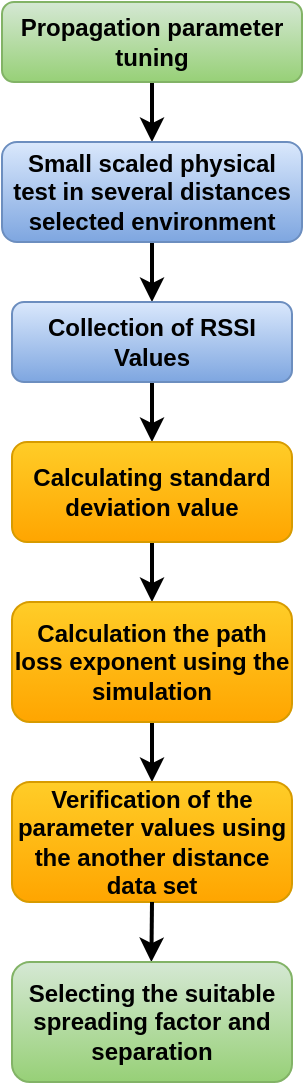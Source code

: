 <mxfile version="24.2.7" type="github">
  <diagram name="Page-1" id="I-vROl8wck2bUYbO3nWg">
    <mxGraphModel dx="1304" dy="678" grid="1" gridSize="10" guides="1" tooltips="1" connect="1" arrows="1" fold="1" page="1" pageScale="1" pageWidth="827" pageHeight="1169" math="0" shadow="0">
      <root>
        <mxCell id="0" />
        <mxCell id="1" parent="0" />
        <mxCell id="OrBZHFKTNhssRqAJwUsz-5" style="edgeStyle=orthogonalEdgeStyle;rounded=0;orthogonalLoop=1;jettySize=auto;html=1;exitX=0.5;exitY=1;exitDx=0;exitDy=0;entryX=0.5;entryY=0;entryDx=0;entryDy=0;strokeWidth=2;" edge="1" parent="1" source="OrBZHFKTNhssRqAJwUsz-1" target="OrBZHFKTNhssRqAJwUsz-3">
          <mxGeometry relative="1" as="geometry" />
        </mxCell>
        <mxCell id="OrBZHFKTNhssRqAJwUsz-1" value="&lt;b&gt;Propagation parameter tuning&lt;/b&gt;" style="rounded=1;whiteSpace=wrap;html=1;fillColor=#d5e8d4;gradientColor=#97d077;strokeColor=#82b366;" vertex="1" parent="1">
          <mxGeometry x="345" y="40" width="150" height="40" as="geometry" />
        </mxCell>
        <mxCell id="OrBZHFKTNhssRqAJwUsz-6" style="edgeStyle=orthogonalEdgeStyle;rounded=0;orthogonalLoop=1;jettySize=auto;html=1;exitX=0.5;exitY=1;exitDx=0;exitDy=0;strokeWidth=2;" edge="1" parent="1" source="OrBZHFKTNhssRqAJwUsz-3" target="OrBZHFKTNhssRqAJwUsz-4">
          <mxGeometry relative="1" as="geometry" />
        </mxCell>
        <mxCell id="OrBZHFKTNhssRqAJwUsz-3" value="&lt;b&gt;Small scaled physical test in several distances selected environment&lt;/b&gt;" style="rounded=1;whiteSpace=wrap;html=1;fillColor=#dae8fc;gradientColor=#7ea6e0;strokeColor=#6c8ebf;" vertex="1" parent="1">
          <mxGeometry x="345" y="110" width="150" height="50" as="geometry" />
        </mxCell>
        <mxCell id="OrBZHFKTNhssRqAJwUsz-9" style="edgeStyle=orthogonalEdgeStyle;rounded=0;orthogonalLoop=1;jettySize=auto;html=1;exitX=0.5;exitY=1;exitDx=0;exitDy=0;entryX=0.5;entryY=0;entryDx=0;entryDy=0;strokeWidth=2;" edge="1" parent="1" source="OrBZHFKTNhssRqAJwUsz-4" target="OrBZHFKTNhssRqAJwUsz-8">
          <mxGeometry relative="1" as="geometry" />
        </mxCell>
        <mxCell id="OrBZHFKTNhssRqAJwUsz-4" value="&lt;b&gt;Collection of RSSI Values&lt;/b&gt;" style="rounded=1;whiteSpace=wrap;html=1;fillColor=#dae8fc;gradientColor=#7ea6e0;strokeColor=#6c8ebf;" vertex="1" parent="1">
          <mxGeometry x="350" y="190" width="140" height="40" as="geometry" />
        </mxCell>
        <mxCell id="OrBZHFKTNhssRqAJwUsz-13" style="edgeStyle=orthogonalEdgeStyle;rounded=0;orthogonalLoop=1;jettySize=auto;html=1;exitX=0.5;exitY=1;exitDx=0;exitDy=0;entryX=0.5;entryY=0;entryDx=0;entryDy=0;strokeWidth=2;" edge="1" parent="1" source="OrBZHFKTNhssRqAJwUsz-8" target="OrBZHFKTNhssRqAJwUsz-12">
          <mxGeometry relative="1" as="geometry" />
        </mxCell>
        <mxCell id="OrBZHFKTNhssRqAJwUsz-8" value="&lt;b&gt;Calculating standard deviation value&lt;/b&gt;" style="rounded=1;whiteSpace=wrap;html=1;fillColor=#ffcd28;gradientColor=#ffa500;strokeColor=#d79b00;" vertex="1" parent="1">
          <mxGeometry x="350" y="260" width="140" height="50" as="geometry" />
        </mxCell>
        <mxCell id="OrBZHFKTNhssRqAJwUsz-15" style="edgeStyle=orthogonalEdgeStyle;rounded=0;orthogonalLoop=1;jettySize=auto;html=1;exitX=0.5;exitY=1;exitDx=0;exitDy=0;entryX=0.5;entryY=0;entryDx=0;entryDy=0;strokeWidth=2;" edge="1" parent="1" source="OrBZHFKTNhssRqAJwUsz-12">
          <mxGeometry relative="1" as="geometry">
            <mxPoint x="420" y="430.0" as="targetPoint" />
          </mxGeometry>
        </mxCell>
        <mxCell id="OrBZHFKTNhssRqAJwUsz-12" value="&lt;b&gt;Calculation the path loss exponent using the simulation&lt;/b&gt;" style="rounded=1;whiteSpace=wrap;html=1;fillColor=#ffcd28;gradientColor=#ffa500;strokeColor=#d79b00;" vertex="1" parent="1">
          <mxGeometry x="350" y="340" width="140" height="60" as="geometry" />
        </mxCell>
        <mxCell id="OrBZHFKTNhssRqAJwUsz-16" value="&lt;b&gt;Verification of the parameter values using the another distance data set&lt;/b&gt;" style="rounded=1;whiteSpace=wrap;html=1;fillColor=#ffcd28;gradientColor=#ffa500;strokeColor=#d79b00;" vertex="1" parent="1">
          <mxGeometry x="350" y="430" width="140" height="60" as="geometry" />
        </mxCell>
        <mxCell id="OrBZHFKTNhssRqAJwUsz-17" style="edgeStyle=orthogonalEdgeStyle;rounded=0;orthogonalLoop=1;jettySize=auto;html=1;exitX=0.5;exitY=1;exitDx=0;exitDy=0;entryX=0.531;entryY=-0.033;entryDx=0;entryDy=0;entryPerimeter=0;strokeWidth=2;" edge="1" parent="1">
          <mxGeometry relative="1" as="geometry">
            <mxPoint x="420" y="490.0" as="sourcePoint" />
            <mxPoint x="419.69" y="520" as="targetPoint" />
          </mxGeometry>
        </mxCell>
        <mxCell id="OrBZHFKTNhssRqAJwUsz-18" value="&lt;b&gt;Selecting the suitable spreading factor and separation&lt;/b&gt;" style="rounded=1;whiteSpace=wrap;html=1;fillColor=#d5e8d4;gradientColor=#97d077;strokeColor=#82b366;" vertex="1" parent="1">
          <mxGeometry x="350" y="520" width="140" height="60" as="geometry" />
        </mxCell>
      </root>
    </mxGraphModel>
  </diagram>
</mxfile>
